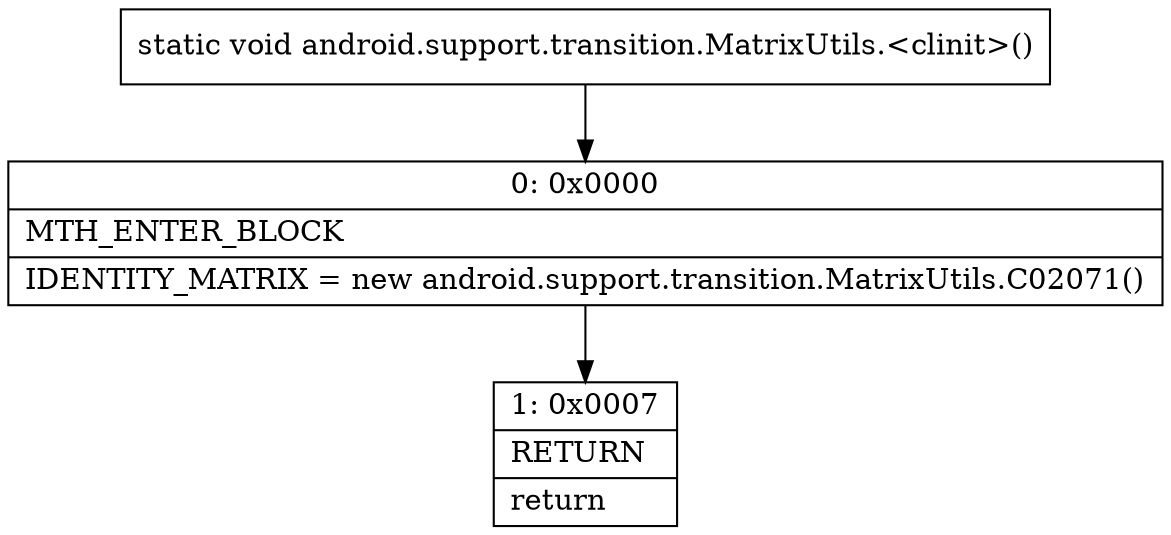 digraph "CFG forandroid.support.transition.MatrixUtils.\<clinit\>()V" {
Node_0 [shape=record,label="{0\:\ 0x0000|MTH_ENTER_BLOCK\l|IDENTITY_MATRIX = new android.support.transition.MatrixUtils.C02071()\l}"];
Node_1 [shape=record,label="{1\:\ 0x0007|RETURN\l|return\l}"];
MethodNode[shape=record,label="{static void android.support.transition.MatrixUtils.\<clinit\>() }"];
MethodNode -> Node_0;
Node_0 -> Node_1;
}


